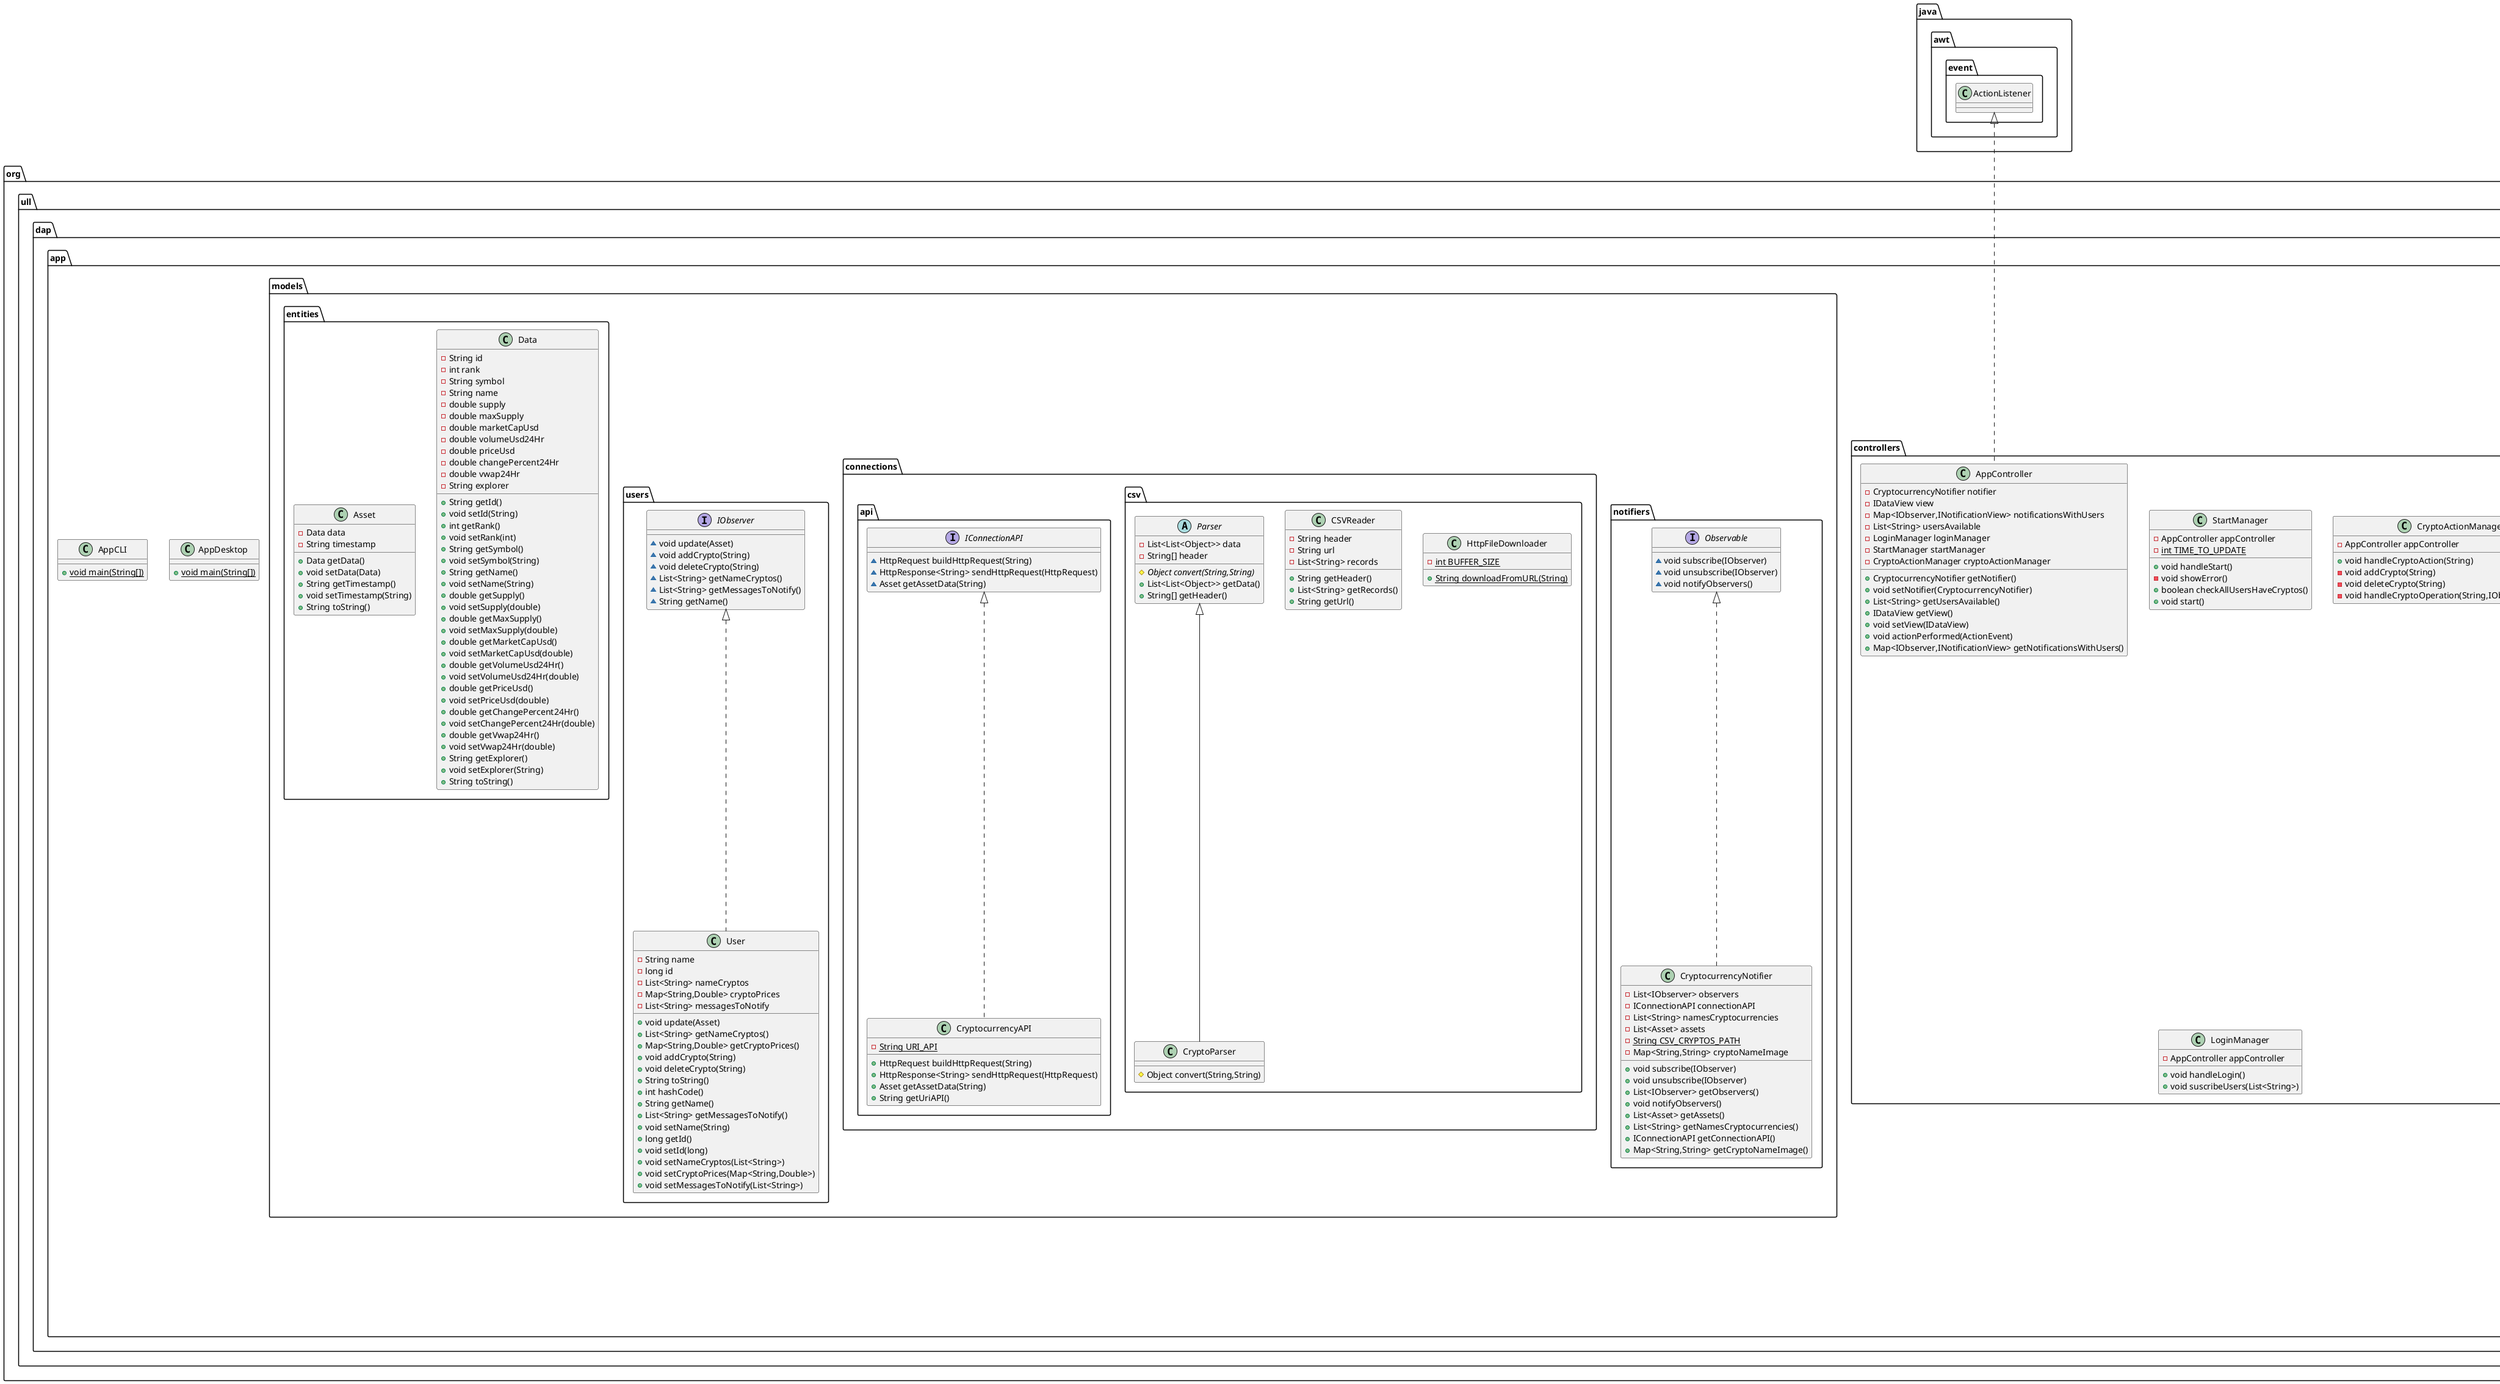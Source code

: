 @startuml
interface org.ull.dap.app.views.IDataView {
~ List<String> getUsersSelected()
~ List<INotificationView> getNotifications()
~ void windowSelectCryptos()
~ String getUserComboBoxString()
}
class org.ull.dap.app.controllers.StartManager {
- AppController appController
- {static} int TIME_TO_UPDATE
+ void handleStart()
- void showError()
+ boolean checkAllUsersHaveCryptos()
+ void start()
}
class org.ull.dap.app.AppDesktop {
+ {static} void main(String[])
}
class org.ull.dap.app.AppCLI {
+ {static} void main(String[])
}
class org.ull.dap.app.views.cli.NotificationCLI {
+ void showNotification(List<String>,Map<String,String>)
}
interface org.ull.dap.app.models.notifiers.Observable {
~ void subscribe(IObserver)
~ void unsubscribe(IObserver)
~ void notifyObservers()
}
class org.ull.dap.app.models.connections.csv.HttpFileDownloader {
- {static} int BUFFER_SIZE
+ {static} String downloadFromURL(String)
}
interface org.ull.dap.app.models.users.IObserver {
~ void update(Asset)
~ void addCrypto(String)
~ void deleteCrypto(String)
~ List<String> getNameCryptos()
~ List<String> getMessagesToNotify()
~ String getName()
}
interface org.ull.dap.app.models.connections.api.IConnectionAPI {
~ HttpRequest buildHttpRequest(String)
~ HttpResponse<String> sendHttpRequest(HttpRequest)
~ Asset getAssetData(String)
}
class org.ull.dap.app.views.desktop.DashboardDesktop {
- XYSeries bitcoinSeries
- XYSeries ethereumSeries
- DefaultPieDataset datasetPieChart
- DefaultCategoryDataset datasetBarChart
- void initializeUI()
- void customizeChartAxis(JFreeChart)
- void customizeChartRenderer(JFreeChart,Color)
+ void updateData(List<Asset>)
}
class org.ull.dap.app.controllers.AppController {
- CryptocurrencyNotifier notifier
- IDataView view
- Map<IObserver,INotificationView> notificationsWithUsers
- List<String> usersAvailable
- LoginManager loginManager
- StartManager startManager
- CryptoActionManager cryptoActionManager
+ CryptocurrencyNotifier getNotifier()
+ void setNotifier(CryptocurrencyNotifier)
+ List<String> getUsersAvailable()
+ IDataView getView()
+ void setView(IDataView)
+ void actionPerformed(ActionEvent)
+ Map<IObserver,INotificationView> getNotificationsWithUsers()
}
class org.ull.dap.app.models.entities.Data {
- String id
- int rank
- String symbol
- String name
- double supply
- double maxSupply
- double marketCapUsd
- double volumeUsd24Hr
- double priceUsd
- double changePercent24Hr
- double vwap24Hr
- String explorer
+ String getId()
+ void setId(String)
+ int getRank()
+ void setRank(int)
+ String getSymbol()
+ void setSymbol(String)
+ String getName()
+ void setName(String)
+ double getSupply()
+ void setSupply(double)
+ double getMaxSupply()
+ void setMaxSupply(double)
+ double getMarketCapUsd()
+ void setMarketCapUsd(double)
+ double getVolumeUsd24Hr()
+ void setVolumeUsd24Hr(double)
+ double getPriceUsd()
+ void setPriceUsd(double)
+ double getChangePercent24Hr()
+ void setChangePercent24Hr(double)
+ double getVwap24Hr()
+ void setVwap24Hr(double)
+ String getExplorer()
+ void setExplorer(String)
+ String toString()
}
class org.ull.dap.app.models.connections.api.CryptocurrencyAPI {
- {static} String URI_API
+ HttpRequest buildHttpRequest(String)
+ HttpResponse<String> sendHttpRequest(HttpRequest)
+ Asset getAssetData(String)
+ String getUriAPI()
}
interface org.ull.dap.app.views.INotificationView {
~ void showNotification(List<String>,Map<String,String>)
}
class org.ull.dap.app.models.connections.csv.CryptoParser {
# Object convert(String,String)
}
class org.ull.dap.app.controllers.CryptoActionManager {
- AppController appController
+ void handleCryptoAction(String)
- void addCrypto(String)
- void deleteCrypto(String)
- void handleCryptoOperation(String,IObserver,boolean)
}
class org.ull.dap.app.views.desktop.DataDesktop {
+ {static} String ROUTE_IMAGE_LOGO
- JLabel lblTitle
- JButton btnStart
- JComboBox<String> comboBoxUsersSelected
- JList<String> usersList
- JPanel contentPane
- AppController controller
- List<String> usersSelected
- List<String> usersAvailable
- Map<String,JButton> addButtonMap
- Map<String,JButton> deleteButtonMap
- List<INotificationView> notifications
- IDashboardView dashboardDesktop
- void initializeUI()
- JLabel getLblLogo()
- JLabel getLblTitle()
- ImageIcon resizeImage(ImageIcon,int,int)
+ JButton getBtnLogin()
+ JList<String> getListUsers()
+ JPanel getPanelLogin()
+ void windowSelectCryptos()
- void fillComboBoxUsers()
- JPanel getPanelSelectCrypto()
- JScrollPane displayCryptos()
- JPanel createItemCrypto(String,String)
- JLabel createImageCrypto(String)
- JLabel getLblUser()
+ JComboBox<String> getComboBoxUsersSelected()
+ String getUserComboBoxString()
+ List<String> getUsersSelected()
+ List<INotificationView> getNotifications()
+ void setUsersSelected(List<String>)
+ void setDashboardDesktop(DashboardDesktop)
+ IDashboardView getDashboardDesktop()
- JButton getBtnStart()
+ void enableButtons(String,boolean)
- void eventButtons()
- void activateButtons(String)
}
class org.ull.dap.app.models.entities.Asset {
- Data data
- String timestamp
+ Data getData()
+ void setData(Data)
+ String getTimestamp()
+ void setTimestamp(String)
+ String toString()
}
interface org.ull.dap.app.views.IDashboardView {
~ void updateData(List<Asset>)
}
class org.ull.dap.app.models.connections.csv.CSVReader {
- String header
- String url
- List<String> records
+ String getHeader()
+ List<String> getRecords()
+ String getUrl()
}
class org.ull.dap.app.models.notifiers.CryptocurrencyNotifier {
- List<IObserver> observers
- IConnectionAPI connectionAPI
- List<String> namesCryptocurrencies
- List<Asset> assets
- {static} String CSV_CRYPTOS_PATH
- Map<String,String> cryptoNameImage
+ void subscribe(IObserver)
+ void unsubscribe(IObserver)
+ List<IObserver> getObservers()
+ void notifyObservers()
+ List<Asset> getAssets()
+ List<String> getNamesCryptocurrencies()
+ IConnectionAPI getConnectionAPI()
+ Map<String,String> getCryptoNameImage()
}
class org.ull.dap.app.views.desktop.NotificationDesktop {
- boolean changeColor
- JPanel notificationPanel
- JPanel titlePanel
- JPanel footerPanel
- JPanel cryptoPanel
- JLabel lblTitle
- JScrollPane scrollPaneCrypto
+ {static} String ROUTE_IMAGE_LOGO
- void initializeUI()
- JPanel getNotificationPanel()
- JPanel getTitlePanel()
- JLabel getLblTitle()
+ ImageIcon resizeIcon(ImageIcon,int,int)
- JPanel getFooterPanel()
- JLabel getLblFooter()
- JScrollPane getScrollPaneCrypto()
- JPanel getCryptoPanel()
+ void showNotification(List<String>,Map<String,String>)
+ {static} String extractNameCrypto(String)
}
class org.ull.dap.app.controllers.LoginManager {
- AppController appController
+ void handleLogin()
+ void suscribeUsers(List<String>)
}
abstract class org.ull.dap.app.models.connections.csv.Parser {
- List<List<Object>> data
- String[] header
# {abstract}Object convert(String,String)
+ List<List<Object>> getData()
+ String[] getHeader()
}
class org.ull.dap.app.models.users.User {
- String name
- long id
- List<String> nameCryptos
- Map<String,Double> cryptoPrices
- List<String> messagesToNotify
+ void update(Asset)
+ List<String> getNameCryptos()
+ Map<String,Double> getCryptoPrices()
+ void addCrypto(String)
+ void deleteCrypto(String)
+ String toString()
+ int hashCode()
+ String getName()
+ List<String> getMessagesToNotify()
+ void setName(String)
+ long getId()
+ void setId(long)
+ void setNameCryptos(List<String>)
+ void setCryptoPrices(Map<String,Double>)
+ void setMessagesToNotify(List<String>)
}
class org.ull.dap.app.views.cli.DataViewCLI {
- AppController controller
- List<INotificationView> notifications
- List<String> usersAvailable
- List<String> usersSelected
- String currentUser
- void menuUsers()
- void selectUsers(Scanner,int)
- void processUserSelection(int)
+ void showSubscribers()
+ void showUsersAvailable()
+ List<String> getUsersSelected()
+ List<INotificationView> getNotifications()
+ void windowSelectCryptos()
- void processCryptoSelection(String)
- void selectCryptos(Scanner,int)
- void processCryptoSelection(int)
+ void showListCryptos()
+ String getUserComboBoxString()
}


org.ull.dap.app.views.INotificationView <|.. org.ull.dap.app.views.cli.NotificationCLI
org.ull.dap.app.views.IDashboardView <|.. org.ull.dap.app.views.desktop.DashboardDesktop
org.ull.dap.app.views.desktop.JFrame <|-- org.ull.dap.app.views.desktop.DashboardDesktop
java.awt.event.ActionListener <|.. org.ull.dap.app.controllers.AppController
org.ull.dap.app.models.connections.api.IConnectionAPI <|.. org.ull.dap.app.models.connections.api.CryptocurrencyAPI
org.ull.dap.app.models.connections.csv.Parser <|-- org.ull.dap.app.models.connections.csv.CryptoParser
org.ull.dap.app.views.IDataView <|.. org.ull.dap.app.views.desktop.DataDesktop
org.ull.dap.app.views.desktop.JFrame <|-- org.ull.dap.app.views.desktop.DataDesktop
org.ull.dap.app.models.notifiers.Observable <|.. org.ull.dap.app.models.notifiers.CryptocurrencyNotifier
org.ull.dap.app.views.INotificationView <|.. org.ull.dap.app.views.desktop.NotificationDesktop
org.ull.dap.app.views.desktop.JFrame <|-- org.ull.dap.app.views.desktop.NotificationDesktop
org.ull.dap.app.models.users.IObserver <|.. org.ull.dap.app.models.users.User
org.ull.dap.app.views.IDataView <|.. org.ull.dap.app.views.cli.DataViewCLI
@enduml